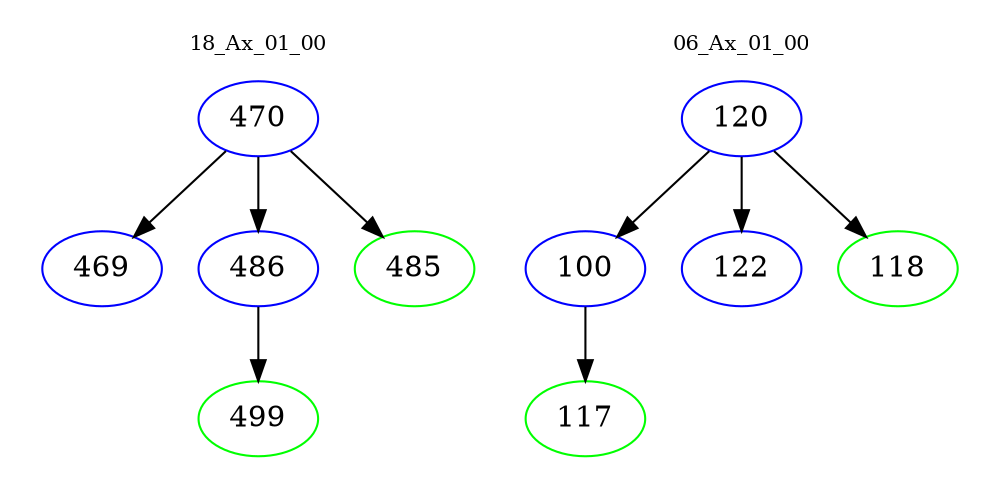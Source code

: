 digraph{
subgraph cluster_0 {
color = white
label = "18_Ax_01_00";
fontsize=10;
T0_470 [label="470", color="blue"]
T0_470 -> T0_469 [color="black"]
T0_469 [label="469", color="blue"]
T0_470 -> T0_486 [color="black"]
T0_486 [label="486", color="blue"]
T0_486 -> T0_499 [color="black"]
T0_499 [label="499", color="green"]
T0_470 -> T0_485 [color="black"]
T0_485 [label="485", color="green"]
}
subgraph cluster_1 {
color = white
label = "06_Ax_01_00";
fontsize=10;
T1_120 [label="120", color="blue"]
T1_120 -> T1_100 [color="black"]
T1_100 [label="100", color="blue"]
T1_100 -> T1_117 [color="black"]
T1_117 [label="117", color="green"]
T1_120 -> T1_122 [color="black"]
T1_122 [label="122", color="blue"]
T1_120 -> T1_118 [color="black"]
T1_118 [label="118", color="green"]
}
}
